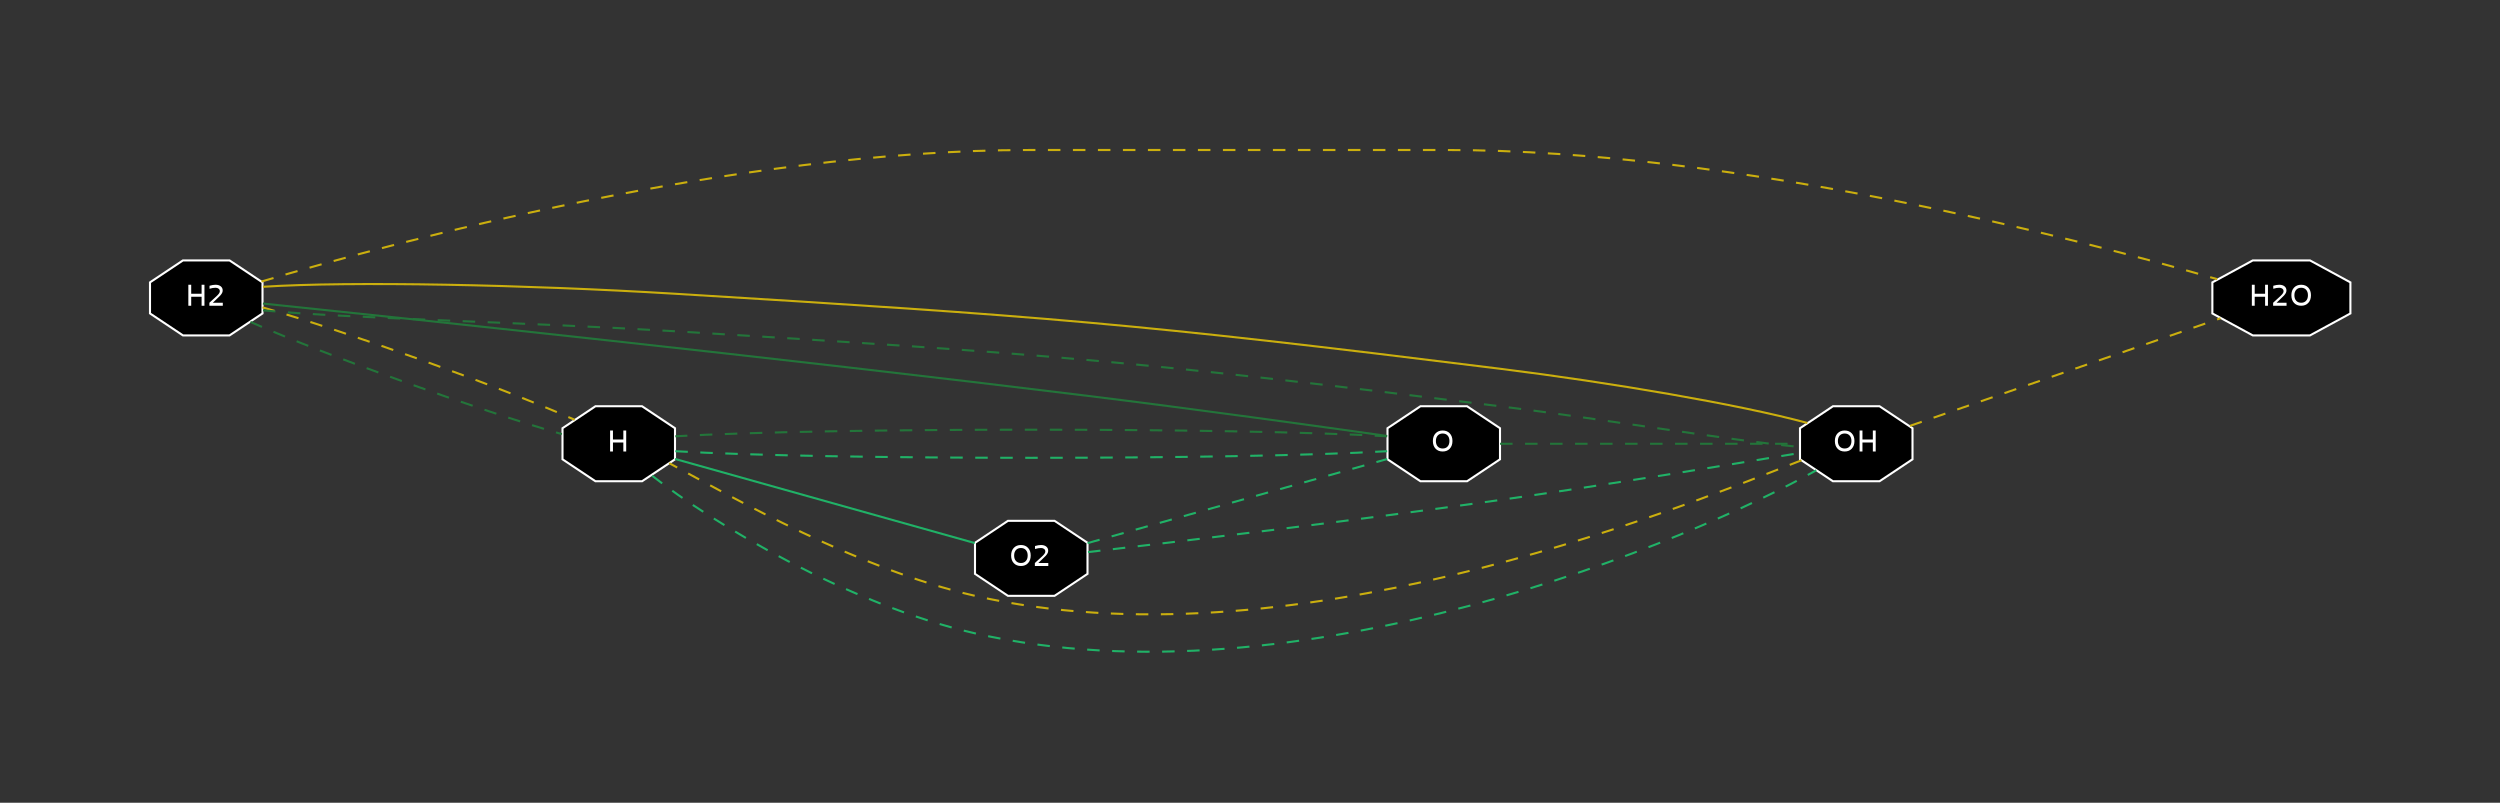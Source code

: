 digraph {
	graph [bgcolor="#333333" fontcolor=white fontsize=16 pad=1 rankdir=LR ranksep=2]
	node [color=white fillcolor=black fontcolor=white fontname=Helvetica shape=octagon style=filled]
	edge [arrowhead=open color=white fontcolor=white fontname=Courier fontsize=12 style=dashed]
	subgraph "Reactant graph" {
		node [rank=same]
		H2O
		O
	}
	subgraph "Product graph" {
		node [rank=same]
		H
		H2
		O2
		OH
	}
	H -> O [arrowhead=none color="#20B267"]
	H -> OH [arrowhead=none color="#20B267"]
	H -> O2 [arrowhead=none color="#20B267" style=filled]
	O2 -> O [arrowhead=none color="#20B267"]
	O2 -> OH [arrowhead=none color="#20B267"]
	O -> H [arrowhead=none color="#23753A"]
	O -> OH [arrowhead=none color="#23753A"]
	O -> H2 [arrowhead=none color="#23753A" style=filled]
	H2 -> H [arrowhead=none color="#23753A"]
	H2 -> OH [arrowhead=none color="#23753A"]
	H2 -> H2O [arrowhead=none color="#CBAF0E"]
	H2 -> H [arrowhead=none color="#CBAF0E"]
	H2 -> OH [arrowhead=none color="#CBAF0E" style=filled]
	OH -> H2O [arrowhead=none color="#CBAF0E"]
	OH -> H [arrowhead=none color="#CBAF0E"]
}
